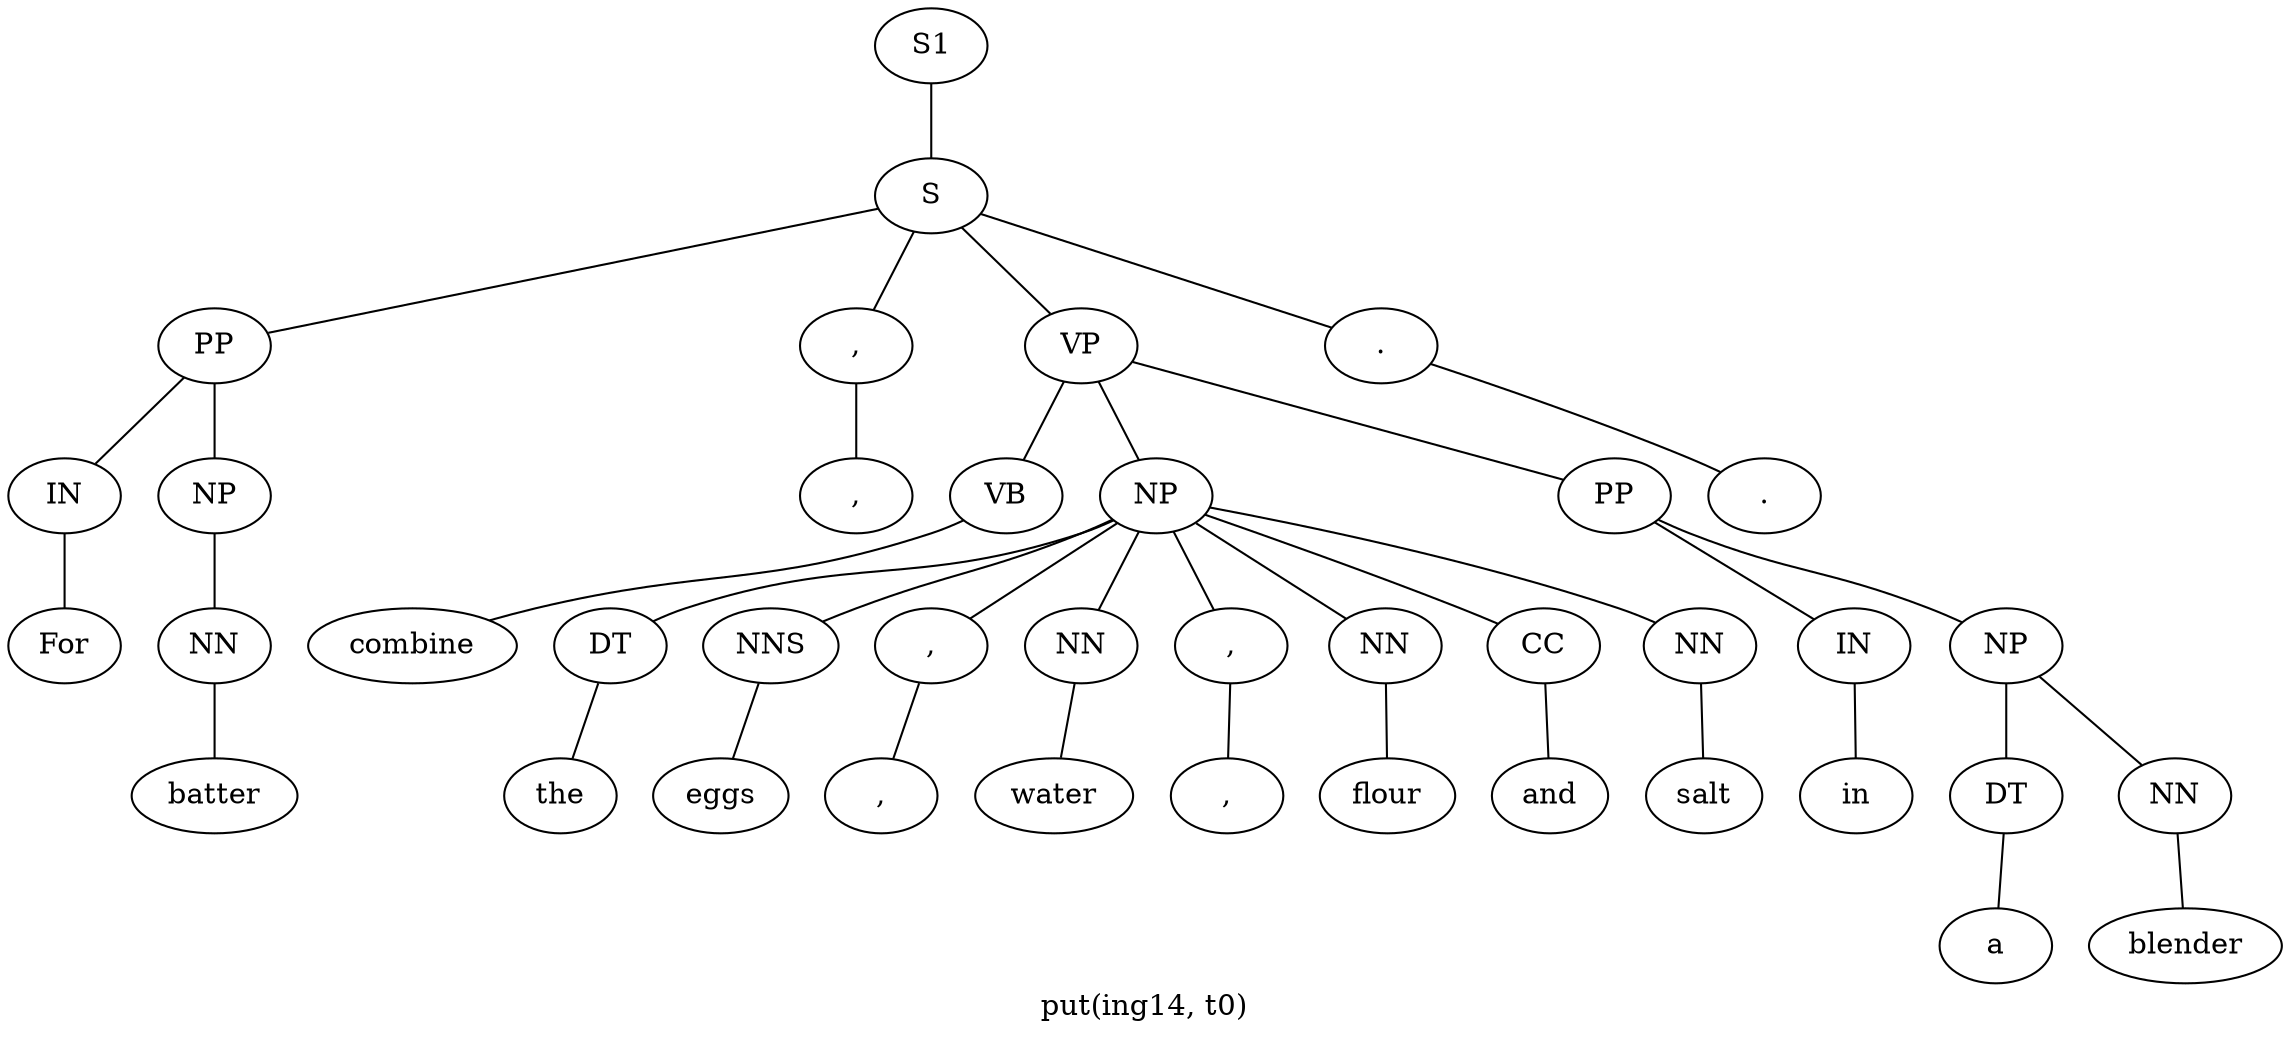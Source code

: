 graph SyntaxGraph {
	label = "put(ing14, t0)";
	Node0 [label="S1"];
	Node1 [label="S"];
	Node2 [label="PP"];
	Node3 [label="IN"];
	Node4 [label="For"];
	Node5 [label="NP"];
	Node6 [label="NN"];
	Node7 [label="batter"];
	Node8 [label=","];
	Node9 [label=","];
	Node10 [label="VP"];
	Node11 [label="VB"];
	Node12 [label="combine"];
	Node13 [label="NP"];
	Node14 [label="DT"];
	Node15 [label="the"];
	Node16 [label="NNS"];
	Node17 [label="eggs"];
	Node18 [label=","];
	Node19 [label=","];
	Node20 [label="NN"];
	Node21 [label="water"];
	Node22 [label=","];
	Node23 [label=","];
	Node24 [label="NN"];
	Node25 [label="flour"];
	Node26 [label="CC"];
	Node27 [label="and"];
	Node28 [label="NN"];
	Node29 [label="salt"];
	Node30 [label="PP"];
	Node31 [label="IN"];
	Node32 [label="in"];
	Node33 [label="NP"];
	Node34 [label="DT"];
	Node35 [label="a"];
	Node36 [label="NN"];
	Node37 [label="blender"];
	Node38 [label="."];
	Node39 [label="."];

	Node0 -- Node1;
	Node1 -- Node2;
	Node1 -- Node8;
	Node1 -- Node10;
	Node1 -- Node38;
	Node2 -- Node3;
	Node2 -- Node5;
	Node3 -- Node4;
	Node5 -- Node6;
	Node6 -- Node7;
	Node8 -- Node9;
	Node10 -- Node11;
	Node10 -- Node13;
	Node10 -- Node30;
	Node11 -- Node12;
	Node13 -- Node14;
	Node13 -- Node16;
	Node13 -- Node18;
	Node13 -- Node20;
	Node13 -- Node22;
	Node13 -- Node24;
	Node13 -- Node26;
	Node13 -- Node28;
	Node14 -- Node15;
	Node16 -- Node17;
	Node18 -- Node19;
	Node20 -- Node21;
	Node22 -- Node23;
	Node24 -- Node25;
	Node26 -- Node27;
	Node28 -- Node29;
	Node30 -- Node31;
	Node30 -- Node33;
	Node31 -- Node32;
	Node33 -- Node34;
	Node33 -- Node36;
	Node34 -- Node35;
	Node36 -- Node37;
	Node38 -- Node39;
}